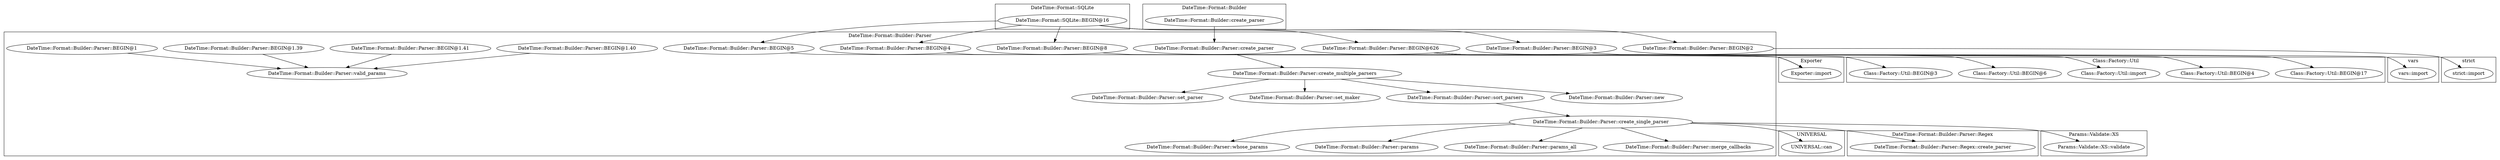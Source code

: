 digraph {
graph [overlap=false]
subgraph cluster_UNIVERSAL {
	label="UNIVERSAL";
	"UNIVERSAL::can";
}
subgraph cluster_DateTime_Format_Builder_Parser {
	label="DateTime::Format::Builder::Parser";
	"DateTime::Format::Builder::Parser::params_all";
	"DateTime::Format::Builder::Parser::merge_callbacks";
	"DateTime::Format::Builder::Parser::whose_params";
	"DateTime::Format::Builder::Parser::set_parser";
	"DateTime::Format::Builder::Parser::create_parser";
	"DateTime::Format::Builder::Parser::create_multiple_parsers";
	"DateTime::Format::Builder::Parser::BEGIN@8";
	"DateTime::Format::Builder::Parser::BEGIN@1";
	"DateTime::Format::Builder::Parser::BEGIN@626";
	"DateTime::Format::Builder::Parser::set_maker";
	"DateTime::Format::Builder::Parser::BEGIN@3";
	"DateTime::Format::Builder::Parser::BEGIN@1.40";
	"DateTime::Format::Builder::Parser::params";
	"DateTime::Format::Builder::Parser::sort_parsers";
	"DateTime::Format::Builder::Parser::BEGIN@1.41";
	"DateTime::Format::Builder::Parser::create_single_parser";
	"DateTime::Format::Builder::Parser::new";
	"DateTime::Format::Builder::Parser::BEGIN@1.39";
	"DateTime::Format::Builder::Parser::BEGIN@4";
	"DateTime::Format::Builder::Parser::BEGIN@2";
	"DateTime::Format::Builder::Parser::valid_params";
	"DateTime::Format::Builder::Parser::BEGIN@5";
}
subgraph cluster_DateTime_Format_Builder_Parser_Regex {
	label="DateTime::Format::Builder::Parser::Regex";
	"DateTime::Format::Builder::Parser::Regex::create_parser";
}
subgraph cluster_Params_Validate_XS {
	label="Params::Validate::XS";
	"Params::Validate::XS::validate";
}
subgraph cluster_Exporter {
	label="Exporter";
	"Exporter::import";
}
subgraph cluster_Class_Factory_Util {
	label="Class::Factory::Util";
	"Class::Factory::Util::BEGIN@17";
	"Class::Factory::Util::BEGIN@4";
	"Class::Factory::Util::import";
	"Class::Factory::Util::BEGIN@6";
	"Class::Factory::Util::BEGIN@3";
}
subgraph cluster_vars {
	label="vars";
	"vars::import";
}
subgraph cluster_DateTime_Format_SQLite {
	label="DateTime::Format::SQLite";
	"DateTime::Format::SQLite::BEGIN@16";
}
subgraph cluster_strict {
	label="strict";
	"strict::import";
}
subgraph cluster_DateTime_Format_Builder {
	label="DateTime::Format::Builder";
	"DateTime::Format::Builder::create_parser";
}
"DateTime::Format::Builder::Parser::BEGIN@626" -> "Class::Factory::Util::BEGIN@3";
"DateTime::Format::Builder::Parser::create_multiple_parsers" -> "DateTime::Format::Builder::Parser::set_maker";
"DateTime::Format::Builder::Parser::create_single_parser" -> "DateTime::Format::Builder::Parser::params";
"DateTime::Format::Builder::Parser::BEGIN@5" -> "Exporter::import";
"DateTime::Format::Builder::Parser::BEGIN@4" -> "Exporter::import";
"DateTime::Format::Builder::Parser::BEGIN@8" -> "Exporter::import";
"DateTime::Format::SQLite::BEGIN@16" -> "DateTime::Format::Builder::Parser::BEGIN@5";
"DateTime::Format::Builder::Parser::create_parser" -> "DateTime::Format::Builder::Parser::create_multiple_parsers";
"DateTime::Format::Builder::Parser::BEGIN@626" -> "Class::Factory::Util::BEGIN@6";
"DateTime::Format::Builder::Parser::create_single_parser" -> "UNIVERSAL::can";
"DateTime::Format::Builder::Parser::create_single_parser" -> "Params::Validate::XS::validate";
"DateTime::Format::SQLite::BEGIN@16" -> "DateTime::Format::Builder::Parser::BEGIN@4";
"DateTime::Format::Builder::Parser::create_single_parser" -> "DateTime::Format::Builder::Parser::params_all";
"DateTime::Format::Builder::Parser::create_multiple_parsers" -> "DateTime::Format::Builder::Parser::set_parser";
"DateTime::Format::Builder::create_parser" -> "DateTime::Format::Builder::Parser::create_parser";
"DateTime::Format::SQLite::BEGIN@16" -> "DateTime::Format::Builder::Parser::BEGIN@8";
"DateTime::Format::SQLite::BEGIN@16" -> "DateTime::Format::Builder::Parser::BEGIN@3";
"DateTime::Format::Builder::Parser::create_multiple_parsers" -> "DateTime::Format::Builder::Parser::sort_parsers";
"DateTime::Format::Builder::Parser::BEGIN@3" -> "vars::import";
"DateTime::Format::Builder::Parser::BEGIN@626" -> "Class::Factory::Util::import";
"DateTime::Format::Builder::Parser::BEGIN@2" -> "strict::import";
"DateTime::Format::Builder::Parser::BEGIN@1.40" -> "DateTime::Format::Builder::Parser::valid_params";
"DateTime::Format::Builder::Parser::BEGIN@1.39" -> "DateTime::Format::Builder::Parser::valid_params";
"DateTime::Format::Builder::Parser::BEGIN@1.41" -> "DateTime::Format::Builder::Parser::valid_params";
"DateTime::Format::Builder::Parser::BEGIN@1" -> "DateTime::Format::Builder::Parser::valid_params";
"DateTime::Format::Builder::Parser::create_single_parser" -> "DateTime::Format::Builder::Parser::Regex::create_parser";
"DateTime::Format::Builder::Parser::BEGIN@626" -> "Class::Factory::Util::BEGIN@17";
"DateTime::Format::SQLite::BEGIN@16" -> "DateTime::Format::Builder::Parser::BEGIN@626";
"DateTime::Format::Builder::Parser::create_single_parser" -> "DateTime::Format::Builder::Parser::whose_params";
"DateTime::Format::Builder::Parser::sort_parsers" -> "DateTime::Format::Builder::Parser::create_single_parser";
"DateTime::Format::Builder::Parser::create_single_parser" -> "DateTime::Format::Builder::Parser::merge_callbacks";
"DateTime::Format::Builder::Parser::create_multiple_parsers" -> "DateTime::Format::Builder::Parser::new";
"DateTime::Format::Builder::Parser::BEGIN@626" -> "Class::Factory::Util::BEGIN@4";
"DateTime::Format::SQLite::BEGIN@16" -> "DateTime::Format::Builder::Parser::BEGIN@2";
}

